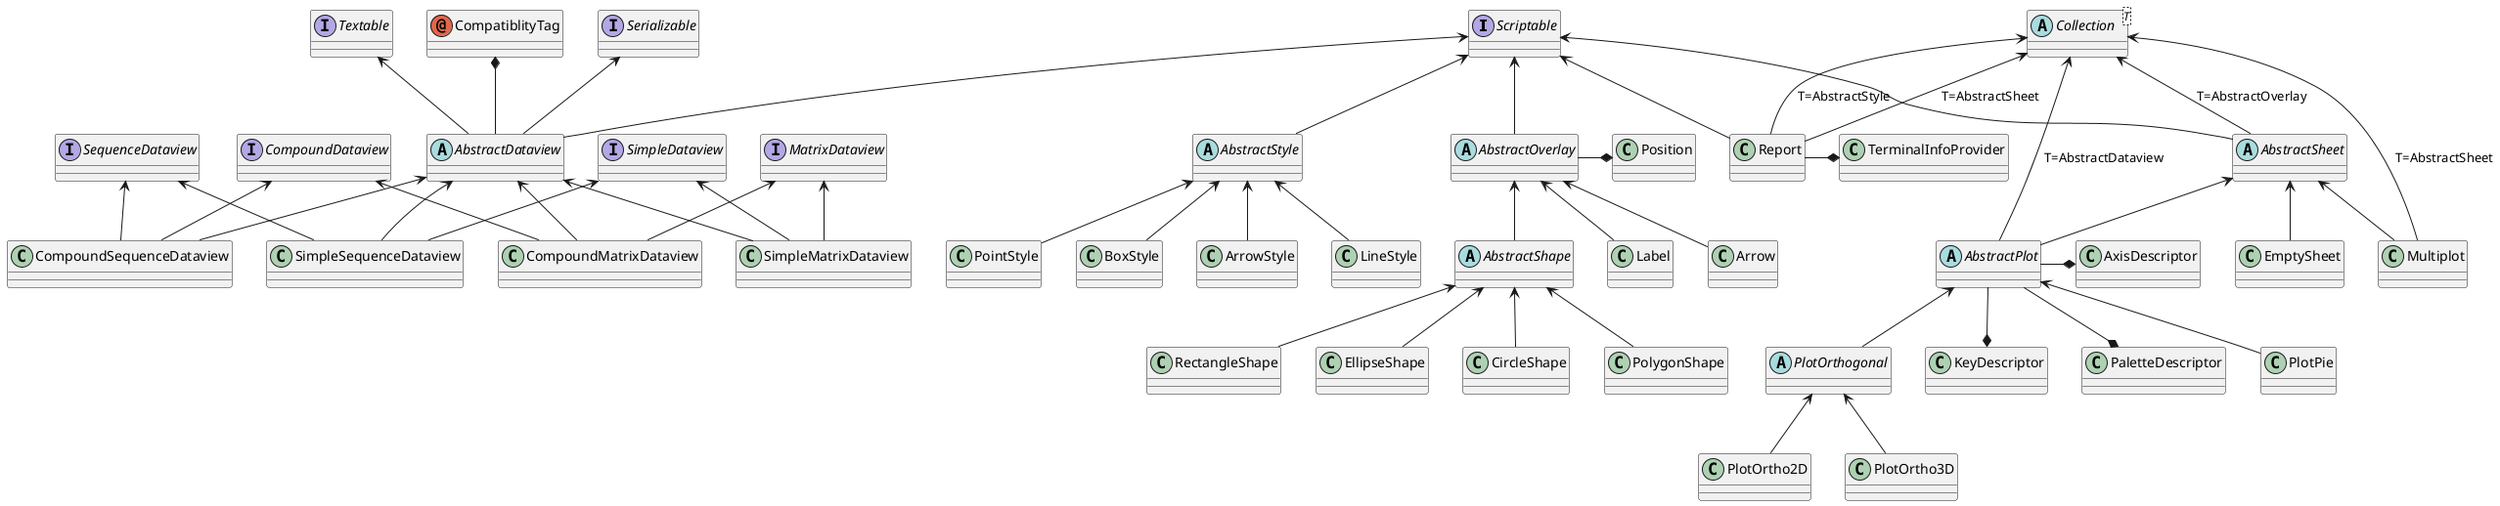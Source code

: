 @startuml;

interface Scriptable {}
interface Textable {}
interface Serializable {}

annotation CompatiblityTag {}

abstract Collection<T> {}

' ---------------------------------------------------------------------------- '

Report -up-> Scriptable
Report -up-> Collection : T=AbstractSheet
Report -up-> Collection : T=AbstractStyle

Report -right-* TerminalInfoProvider
' ---------------------------------------------------------------------------- '

abstract AbstractOverlay {}
AbstractOverlay -up-> Scriptable
AbstractOverlay -right-* Position

Label -up-> AbstractOverlay
Arrow -up-> AbstractOverlay

abstract AbstractShape {}
AbstractShape -up-> AbstractOverlay

RectangleShape -up-> AbstractShape
EllipseShape -up-> AbstractShape
CircleShape -up-> AbstractShape
PolygonShape -up-> AbstractShape

' ---------------------------------------------------------------------------- '

abstract AbstractStyle {}
AbstractStyle -up-> Scriptable

LineStyle -up-> AbstractStyle
PointStyle -up-> AbstractStyle
BoxStyle -up-> AbstractStyle
ArrowStyle -up-> AbstractStyle

' ---------------------------------------------------------------------------- '

abstract AbstractSheet {}
AbstractSheet -up-> Scriptable
AbstractSheet -up-> Collection : T=AbstractOverlay

EmptySheet -up-> AbstractSheet
Multiplot -up-> AbstractSheet
Multiplot -up-> Collection : T=AbstractSheet

abstract AbstractPlot {}
AbstractPlot -up-> AbstractSheet
AbstractPlot -up-> Collection : T=AbstractDataview

AbstractPlot -right-* AxisDescriptor
AbstractPlot --* KeyDescriptor
AbstractPlot --* PaletteDescriptor

abstract PlotOrthogonal {}
PlotOrthogonal -up-> AbstractPlot

PlotOrtho2D -up-> PlotOrthogonal
PlotOrtho3D -up-> PlotOrthogonal
PlotPie -up-> AbstractPlot

' ---------------------------------------------------------------------------- '

abstract AbstractDataview {}
AbstractDataview -up-> Scriptable
AbstractDataview -up-> Textable
AbstractDataview -up-> Serializable
AbstractDataview -up-* CompatiblityTag

interface SequenceDataview {}
interface MatrixDataview {}
interface CompoundDataview {}
interface SimpleDataview {}

CompoundSequenceDataview -up-> AbstractDataview
CompoundSequenceDataview -up-> SequenceDataview
CompoundSequenceDataview -up-> CompoundDataview

SimpleSequenceDataview -up-> AbstractDataview
SimpleSequenceDataview -up-> SequenceDataview
SimpleSequenceDataview -up-> SimpleDataview

SimpleMatrixDataview -up-> AbstractDataview
SimpleMatrixDataview -up-> MatrixDataview
SimpleMatrixDataview -up-> SimpleDataview

CompoundMatrixDataview -up-> AbstractDataview
CompoundMatrixDataview -up-> MatrixDataview
CompoundMatrixDataview -up-> CompoundDataview

@enduml;
